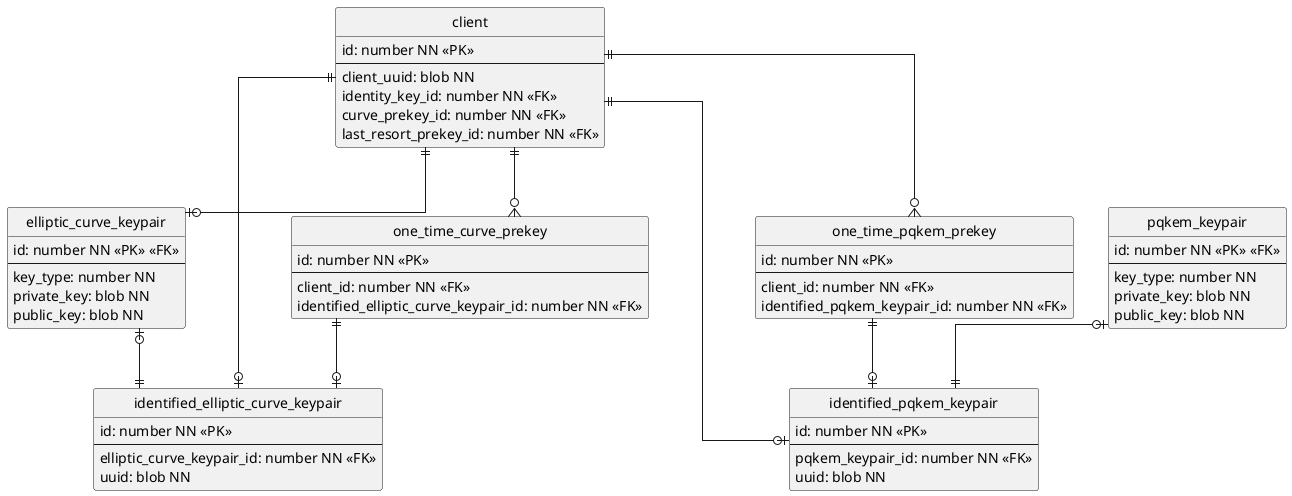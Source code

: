 @startuml ClientDatabaseSchema

hide circle
skinparam linetype ortho

entity "client" as client {
    id: number NN <<PK>>
    --
    client_uuid: blob NN
    identity_key_id: number NN <<FK>>
    curve_prekey_id: number NN <<FK>>
    last_resort_prekey_id: number NN <<FK>>
}

entity "elliptic_curve_keypair" as elliptic_curve_keypair {
    id: number NN <<PK>> <<FK>>
    --
    key_type: number NN
    private_key: blob NN
    public_key: blob NN
}

entity "identified_elliptic_curve_keypair" as identified_elliptic_curve_keypair {
    id: number NN <<PK>>
    --
    elliptic_curve_keypair_id: number NN <<FK>>
    uuid: blob NN
}

entity "pqkem_keypair" as pqkem_keypair {
    id: number NN <<PK>> <<FK>>
    --
    key_type: number NN
    private_key: blob NN
    public_key: blob NN
}

entity "identified_pqkem_keypair" as identified_pqkem_keypair {
    id: number NN <<PK>>
    --
    pqkem_keypair_id: number NN <<FK>>
    uuid: blob NN
}

entity "one_time_curve_prekey" as one_time_curve_prekey {
    id: number NN <<PK>>
    --
    client_id: number NN <<FK>>
    identified_elliptic_curve_keypair_id: number NN <<FK>>
}

entity "one_time_pqkem_prekey" as one_time_pqkem_prekey {
    id: number NN <<PK>>
    --
    client_id: number NN <<FK>>
    identified_pqkem_keypair_id: number NN <<FK>>
}

client ||--o| elliptic_curve_keypair
client ||--o| identified_elliptic_curve_keypair
client ||--o| identified_pqkem_keypair
client ||--o{ one_time_curve_prekey
client ||--o{ one_time_pqkem_prekey

elliptic_curve_keypair |o--|| identified_elliptic_curve_keypair
pqkem_keypair |o--|| identified_pqkem_keypair

one_time_curve_prekey ||--o| identified_elliptic_curve_keypair
one_time_pqkem_prekey ||--o| identified_pqkem_keypair

@enduml